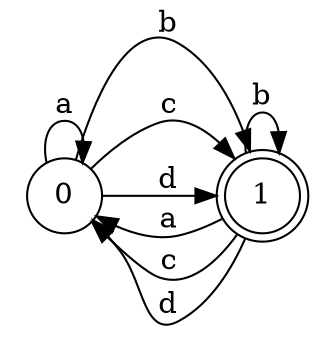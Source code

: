 digraph n2_7 {
__start0 [label="" shape="none"];

rankdir=LR;
size="8,5";

s0 [style="filled", color="black", fillcolor="white" shape="circle", label="0"];
s1 [style="rounded,filled", color="black", fillcolor="white" shape="doublecircle", label="1"];
s0 -> s0 [label="a"];
s0 -> s1 [label="b"];
s0 -> s1 [label="c"];
s0 -> s1 [label="d"];
s1 -> s0 [label="a"];
s1 -> s1 [label="b"];
s1 -> s0 [label="c"];
s1 -> s0 [label="d"];

}
